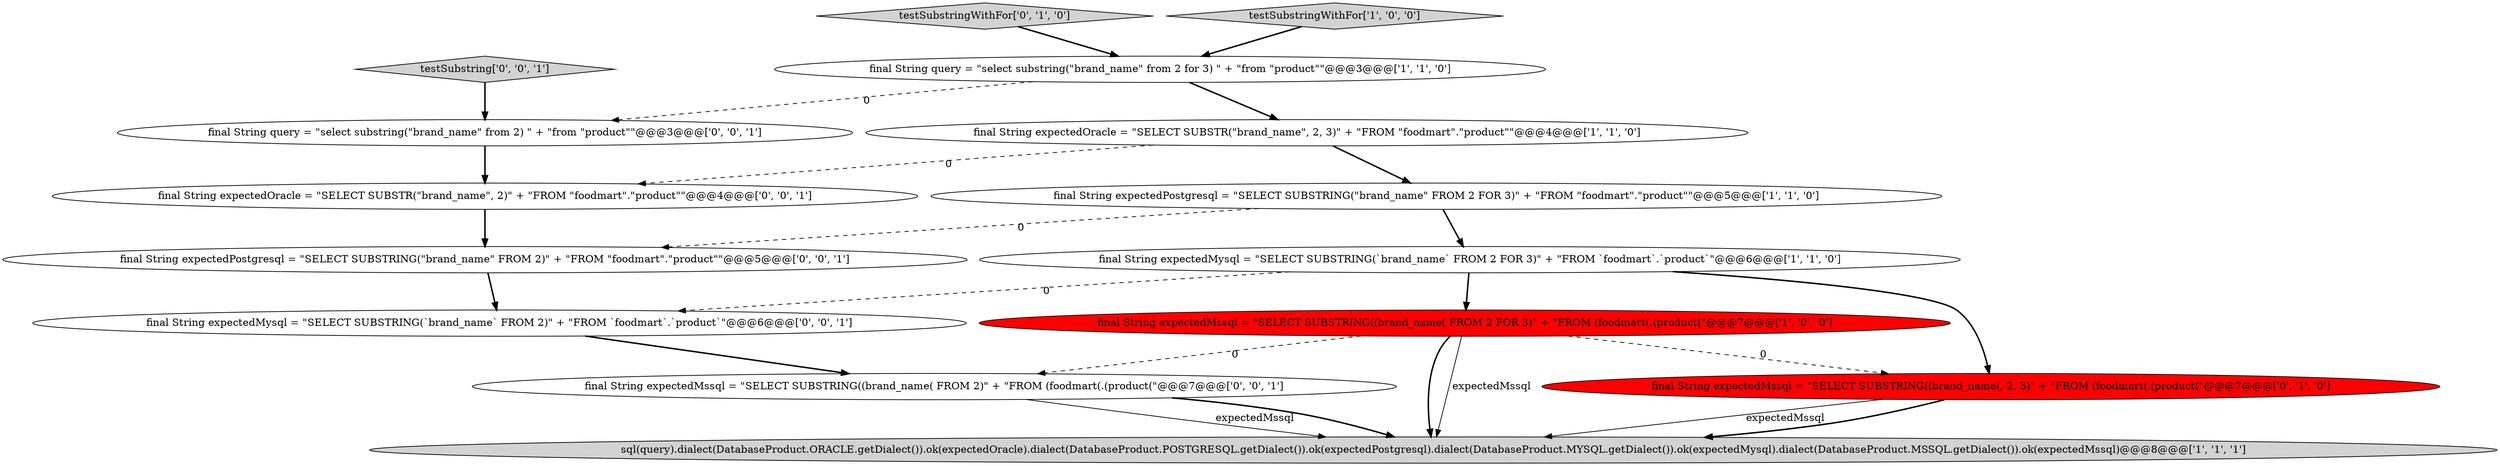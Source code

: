 digraph {
4 [style = filled, label = "sql(query).dialect(DatabaseProduct.ORACLE.getDialect()).ok(expectedOracle).dialect(DatabaseProduct.POSTGRESQL.getDialect()).ok(expectedPostgresql).dialect(DatabaseProduct.MYSQL.getDialect()).ok(expectedMysql).dialect(DatabaseProduct.MSSQL.getDialect()).ok(expectedMssql)@@@8@@@['1', '1', '1']", fillcolor = lightgray, shape = ellipse image = "AAA0AAABBB1BBB"];
6 [style = filled, label = "final String expectedPostgresql = \"SELECT SUBSTRING(\"brand_name\" FROM 2 FOR 3)\" + \"FROM \"foodmart\".\"product\"\"@@@5@@@['1', '1', '0']", fillcolor = white, shape = ellipse image = "AAA0AAABBB1BBB"];
10 [style = filled, label = "testSubstring['0', '0', '1']", fillcolor = lightgray, shape = diamond image = "AAA0AAABBB3BBB"];
12 [style = filled, label = "final String expectedMysql = \"SELECT SUBSTRING(`brand_name` FROM 2)\" + \"FROM `foodmart`.`product`\"@@@6@@@['0', '0', '1']", fillcolor = white, shape = ellipse image = "AAA0AAABBB3BBB"];
0 [style = filled, label = "final String expectedMssql = \"SELECT SUBSTRING((brand_name( FROM 2 FOR 3)\" + \"FROM (foodmart(.(product(\"@@@7@@@['1', '0', '0']", fillcolor = red, shape = ellipse image = "AAA1AAABBB1BBB"];
9 [style = filled, label = "final String query = \"select substring(\"brand_name\" from 2) \" + \"from \"product\"\"@@@3@@@['0', '0', '1']", fillcolor = white, shape = ellipse image = "AAA0AAABBB3BBB"];
8 [style = filled, label = "final String expectedMssql = \"SELECT SUBSTRING((brand_name(, 2, 3)\" + \"FROM (foodmart(.(product(\"@@@7@@@['0', '1', '0']", fillcolor = red, shape = ellipse image = "AAA1AAABBB2BBB"];
11 [style = filled, label = "final String expectedOracle = \"SELECT SUBSTR(\"brand_name\", 2)\" + \"FROM \"foodmart\".\"product\"\"@@@4@@@['0', '0', '1']", fillcolor = white, shape = ellipse image = "AAA0AAABBB3BBB"];
13 [style = filled, label = "final String expectedPostgresql = \"SELECT SUBSTRING(\"brand_name\" FROM 2)\" + \"FROM \"foodmart\".\"product\"\"@@@5@@@['0', '0', '1']", fillcolor = white, shape = ellipse image = "AAA0AAABBB3BBB"];
14 [style = filled, label = "final String expectedMssql = \"SELECT SUBSTRING((brand_name( FROM 2)\" + \"FROM (foodmart(.(product(\"@@@7@@@['0', '0', '1']", fillcolor = white, shape = ellipse image = "AAA0AAABBB3BBB"];
3 [style = filled, label = "final String expectedMysql = \"SELECT SUBSTRING(`brand_name` FROM 2 FOR 3)\" + \"FROM `foodmart`.`product`\"@@@6@@@['1', '1', '0']", fillcolor = white, shape = ellipse image = "AAA0AAABBB1BBB"];
7 [style = filled, label = "testSubstringWithFor['0', '1', '0']", fillcolor = lightgray, shape = diamond image = "AAA0AAABBB2BBB"];
1 [style = filled, label = "final String expectedOracle = \"SELECT SUBSTR(\"brand_name\", 2, 3)\" + \"FROM \"foodmart\".\"product\"\"@@@4@@@['1', '1', '0']", fillcolor = white, shape = ellipse image = "AAA0AAABBB1BBB"];
5 [style = filled, label = "final String query = \"select substring(\"brand_name\" from 2 for 3) \" + \"from \"product\"\"@@@3@@@['1', '1', '0']", fillcolor = white, shape = ellipse image = "AAA0AAABBB1BBB"];
2 [style = filled, label = "testSubstringWithFor['1', '0', '0']", fillcolor = lightgray, shape = diamond image = "AAA0AAABBB1BBB"];
6->3 [style = bold, label=""];
9->11 [style = bold, label=""];
5->9 [style = dashed, label="0"];
14->4 [style = solid, label="expectedMssql"];
8->4 [style = solid, label="expectedMssql"];
3->0 [style = bold, label=""];
0->14 [style = dashed, label="0"];
5->1 [style = bold, label=""];
7->5 [style = bold, label=""];
1->6 [style = bold, label=""];
13->12 [style = bold, label=""];
6->13 [style = dashed, label="0"];
3->12 [style = dashed, label="0"];
0->4 [style = bold, label=""];
1->11 [style = dashed, label="0"];
3->8 [style = bold, label=""];
11->13 [style = bold, label=""];
12->14 [style = bold, label=""];
0->4 [style = solid, label="expectedMssql"];
0->8 [style = dashed, label="0"];
10->9 [style = bold, label=""];
8->4 [style = bold, label=""];
2->5 [style = bold, label=""];
14->4 [style = bold, label=""];
}
